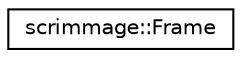 digraph "Graphical Class Hierarchy"
{
 // LATEX_PDF_SIZE
  edge [fontname="Helvetica",fontsize="10",labelfontname="Helvetica",labelfontsize="10"];
  node [fontname="Helvetica",fontsize="10",shape=record];
  rankdir="LR";
  Node0 [label="scrimmage::Frame",height=0.2,width=0.4,color="black", fillcolor="white", style="filled",URL="$classscrimmage_1_1Frame.html",tooltip=" "];
}
